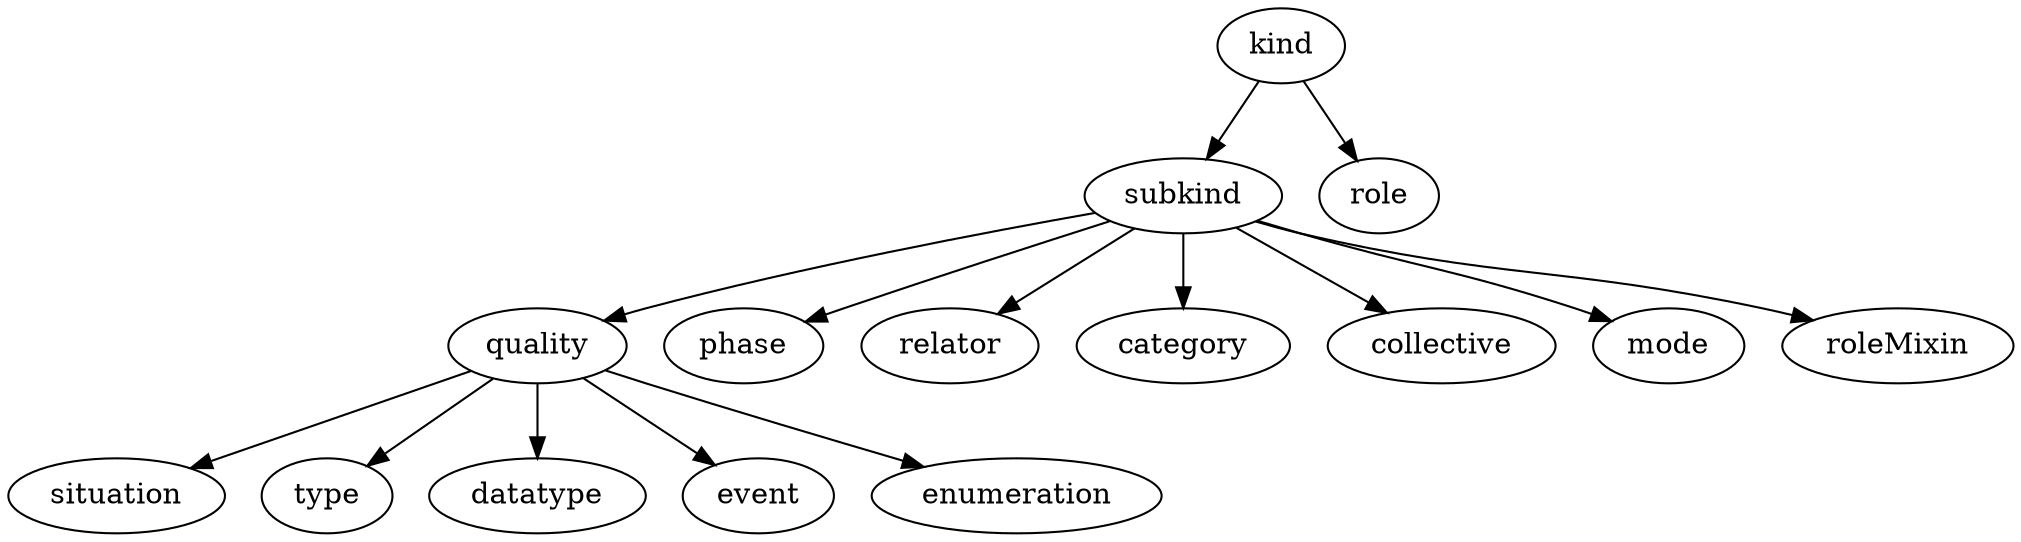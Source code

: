 strict digraph  {
kind;
subkind;
role;
quality;
phase;
relator;
category;
collective;
mode;
roleMixin;
situation;
type;
datatype;
event;
enumeration;
kind -> subkind;
kind -> role;
subkind -> quality;
subkind -> phase;
subkind -> relator;
subkind -> category;
subkind -> collective;
subkind -> mode;
subkind -> roleMixin;
quality -> situation;
quality -> type;
quality -> datatype;
quality -> event;
quality -> enumeration;
}
